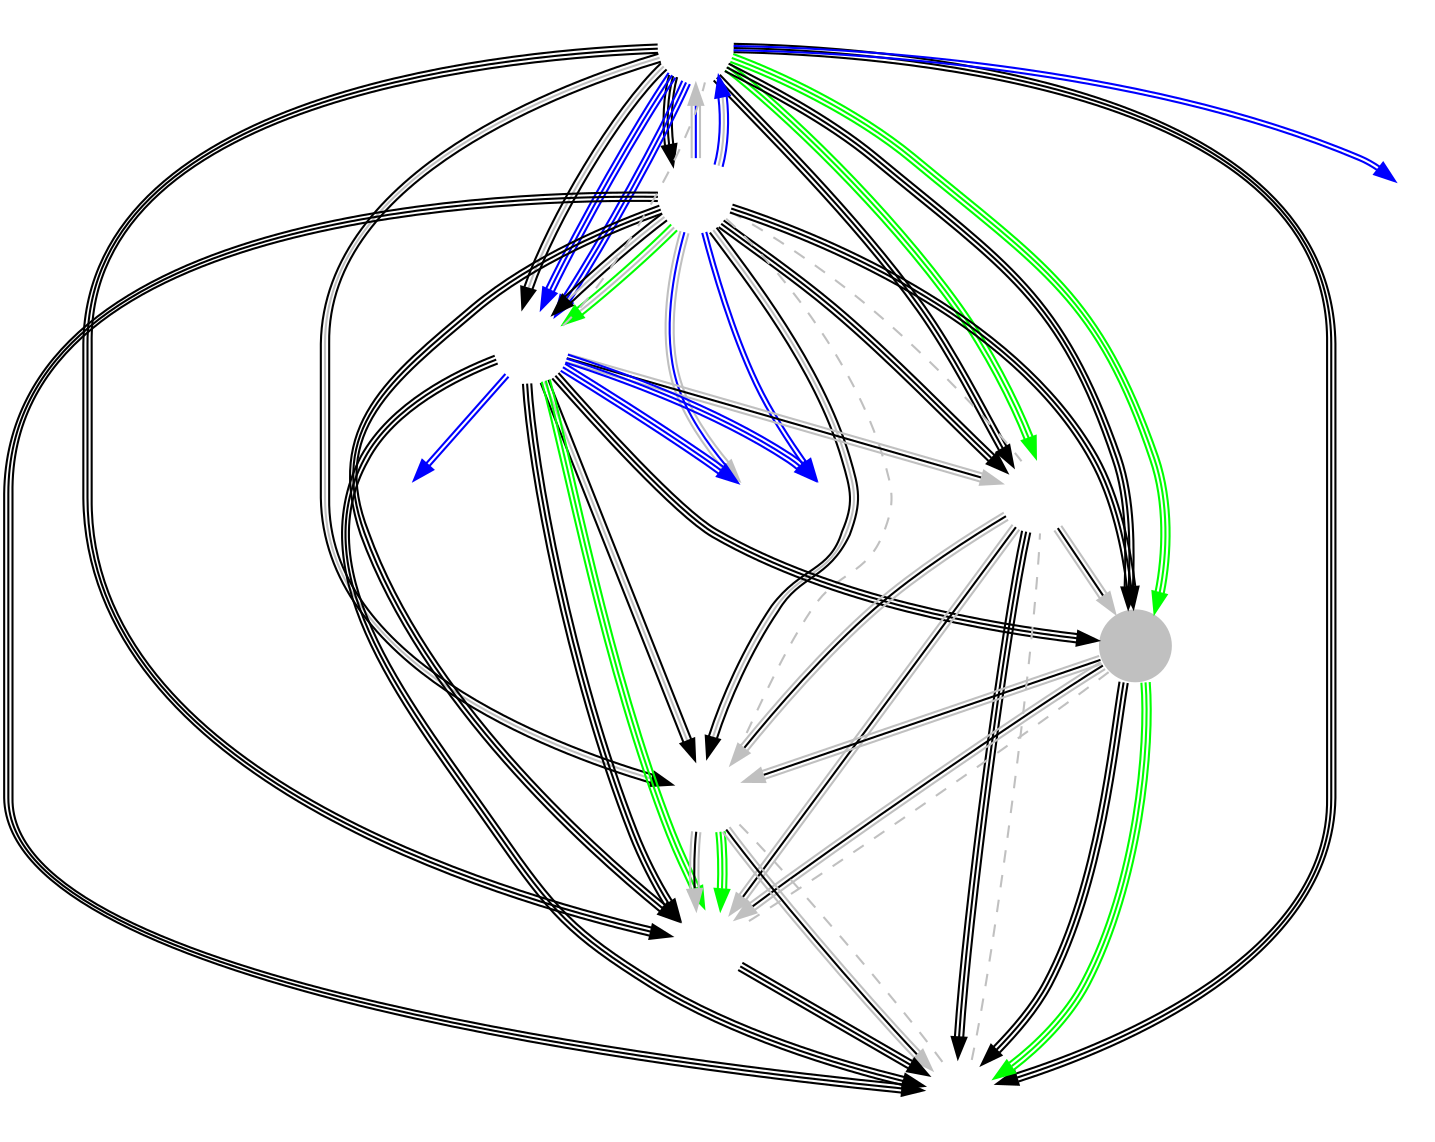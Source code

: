// vim: set ts=5 sw=5:
digraph KR {
	node [shape=circle fixedsize=true width=.5 label="" color="white" margin=0.5];
	imagepath="logos/";
	L5	[ image="l5.png" ]
	MVPB	[ image="mvp-black.png" ]
	TP	[ image="tempest.png" ]
	MTY	[ image="mighty.png" ]
	GG	[ image="gg.png" style="filled" fillcolor="gray" ]
	MVPM	[ image="mvp-miracle.png" ]
	BLS	[ image="blossom.png" ]
	RVN	[ image="raven.png" ]

	/* Week 1 */
	L5	->	BLS		[ color="black:black:black" ]
	MTY	->	MVPM		[ color="gray:black:gray" ]
	MVPB	->	TP		[ color="black:gray:black" ]
	MVPB	->	RVN		[ color="black:black:black" ]
	TP	->	GG		[ color="black:black:black" ]
	L5	->	MTY		[ color="black:black:black" ]
	MTY	->	GG		[ color="gray:black:gray" ]
	L5	->	RVN		[ color="black:black:black" ]
	MVPM	->	BLS		[ color="gray:black:gray" ]

	/* Week 2 */
	TP	->	MVPM		[ color="black:gray:black" ]
	MVPB	->	BLS		[ color="black:black:black" ]
	GG	->	RVN		[ color="black:black:black" ]
	MTY	->	RVN		[ color="black:black:black" ]
	L5	->	MVPM		[ color="black:gray:black" ]
	TP	->	BLS		[ color="black:black:black" ]
	TP	->	MTY		[ color="gray:black:gray" ]
	L5	->	GG		[ color="black:black:black" ]
	MVPB	->	MVPM		[ color="black:gray:black" ]

	/* Week 3 */
	BLS	->	RVN		[ color="black:black:black" ]
	MVPB	->	GG		[ color="black:black:black" ]
	L5	->	TP		[ color="black:gray:black" ]
	MVPB	->	MTY		[ color="black:black:black" ]
	GG	->	BLS		[ color="gray:black:gray" ]
	MVPM	->	RVN		[ color="gray:black:gray" ]

	/* Week 4 */
	L5	->	MVPB		[ color="black:black:black" ]
	TP	->	RVN		[ color="black:black:black" ]
	GG	->	MVPM		[ color="gray:black:gray" ]
	MTY	->	BLS		[ color="gray:black:gray" ]

	/*** Eastern Clash ***/
	node [ width="0.25" ]
	eStar	[ image="estar-gaming.png" ]
	SPT	[ image="super-perfect-team.png" ]
	Zero	[ image="zero.png" ]
	RSG	[ image="resurgence.png" ]
/*
	TFC	[ image="tfc.png" ]
*/

	/* Upper Bracket: Round 1 */
	L5	->	RSG	[ color="blue:blue" ]
	TP	->	Zero	[ color="blue:blue" ]
/*
	eStar	->	TFC	[ color="blue:blue" ]
*/
	MVPB	->	SPT	[ color="blue:blue" ]

	/* Lower Bracket: Round 1 */
/*
	Zero	->	RSG	[ color="blue:blue" ]
	SPT	->	TFC	[ color="blue:blue" ]
*/

	/* Upper Bracket: Round 2 */
	L5	->	TP	[ color="blue:blue:blue" ]
	MVPB	->	eStar	[ color="gray:blue:gray" ]

	/* Lower Bracket: Round 2 */
/*
	eStar	->	Zero	[ color="blue:blue:blue" ]
*/
	TP	->	SPT	[ color="blue:blue:blue" ]

	/* Lower Bracket: Round 3 */
	TP	->	eStar	[ color="blue:blue:blue" ]

	/* Upper Bracket: Round 3 */
	MVPB	->	L5	[ color="gray:blue:gray" ]

	/* Lower Bracket: Round 4 */
	L5	->	TP	[ color="blue:blue:blue" ]

	/* Upper Bracket: Round 4 */
	MVPB	->	L5	[ color="blue:gray:blue" ]

	/* Week 6 */
	MVPB	->	TP	[ color="green:gray:green" ]
	MVPM	->	BLS	[ color="green:green:green" ]
	GG	->	RVN	[ color="green:green:green" ]
	L5	->	MTY	[ color="green:green:green" ]
	L5	->	GG	[ color="green:green:green" ]
	TP	->	BLS	[ color="green:green:green" ]

	edge [ color="gray" dir="none" constraint="false" style="dashed"]

	/* Week 7 */
	RVN	->	MVPM
	GG	->	BLS
	MVPB	->	MTY
	TP	->	L5
	MVPB	->	MVPM
	RVN	->	MTY

}
